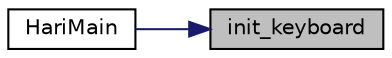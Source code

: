 digraph "init_keyboard"
{
 // LATEX_PDF_SIZE
  edge [fontname="Helvetica",fontsize="10",labelfontname="Helvetica",labelfontsize="10"];
  node [fontname="Helvetica",fontsize="10",shape=record];
  rankdir="RL";
  Node1 [label="init_keyboard",height=0.2,width=0.4,color="black", fillcolor="grey75", style="filled", fontcolor="black",tooltip=" "];
  Node1 -> Node2 [dir="back",color="midnightblue",fontsize="10",style="solid"];
  Node2 [label="HariMain",height=0.2,width=0.4,color="black", fillcolor="white", style="filled",URL="$bootpack_8c.html#a3bfd04b86eb41bd7301c75a3df6a89e0",tooltip=" "];
}
